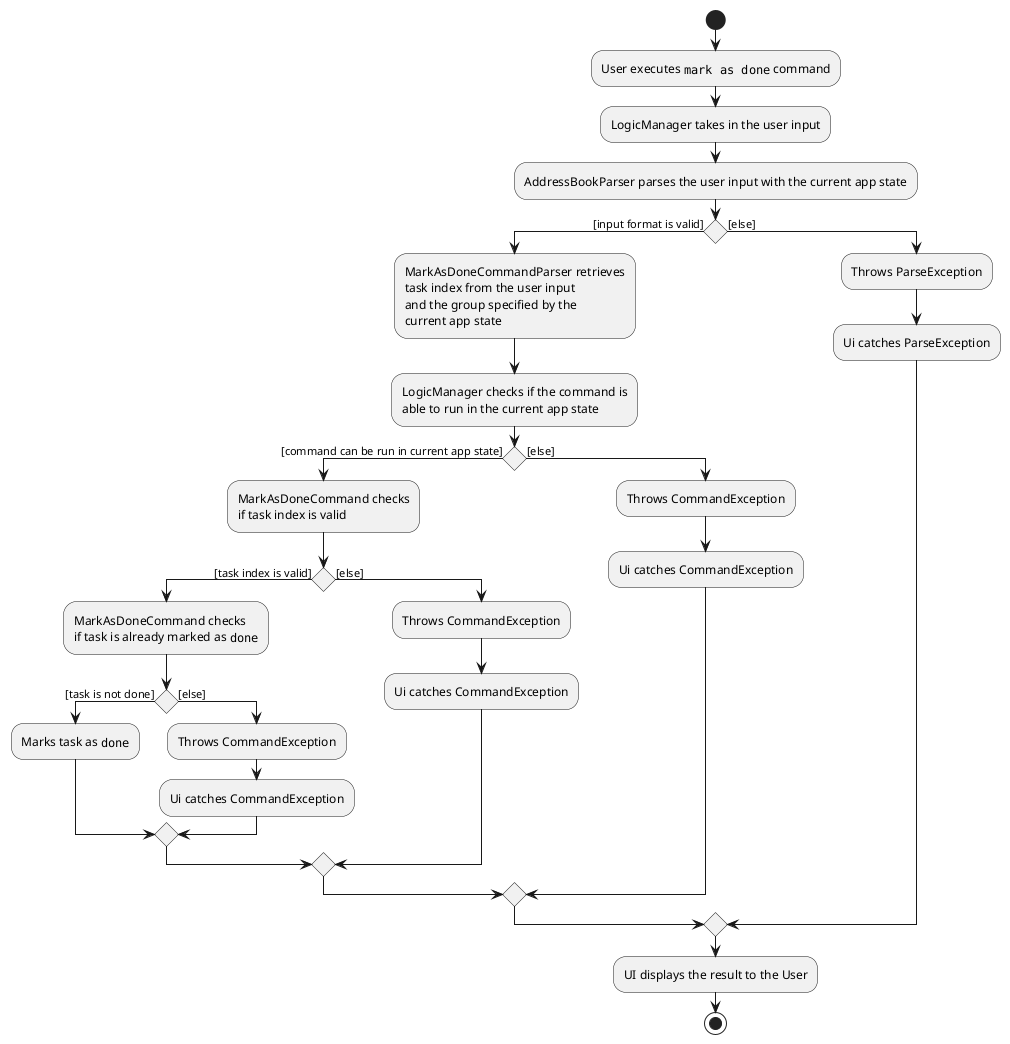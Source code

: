 @startuml
'https://plantuml.com/activity-diagram-beta

start

:User executes ""mark as done"" command;
:LogicManager takes in the user input;
:AddressBookParser parses the user input with the current app state;


if () then ([input format is valid])
    :MarkAsDoneCommandParser retrieves
    task index from the user input
    and the group specified by the
    current app state;

    :LogicManager checks if the command is
    able to run in the current app state;

    if () then ([command can be run in current app state])

    :MarkAsDoneCommand checks
    if task index is valid;

    if () then ([task index is valid])
    :MarkAsDoneCommand checks
    if task is already marked as ""done"";

    if () then ([task is not done])
        :Marks task as ""done"";

    else ([else])
    :Throws CommandException;
    :Ui catches CommandException;

    endif

    else ([else])
    :Throws CommandException;
        :Ui catches CommandException;

    endif

    else ([else])
    :Throws CommandException;
    :Ui catches CommandException;

    endif

else ([else])
    :Throws ParseException;
    :Ui catches ParseException;

endif
:UI displays the result to the User;

stop

@enduml